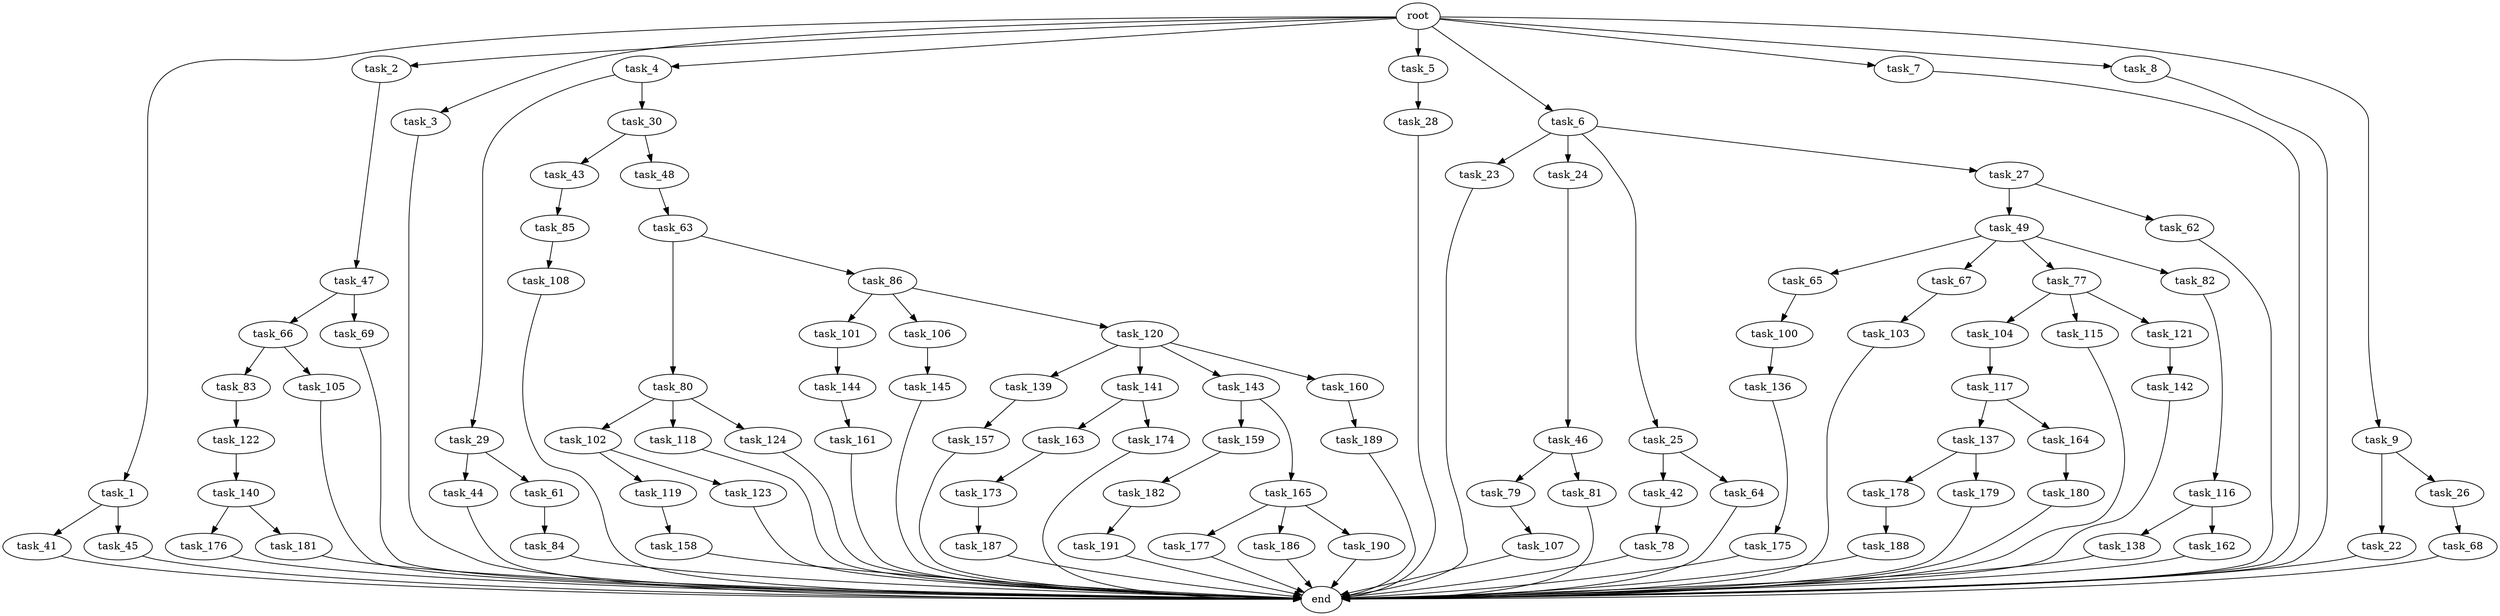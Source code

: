 digraph G {
  root [size="0.000000"];
  task_1 [size="102.400000"];
  task_2 [size="102.400000"];
  task_3 [size="102.400000"];
  task_4 [size="102.400000"];
  task_5 [size="102.400000"];
  task_6 [size="102.400000"];
  task_7 [size="102.400000"];
  task_8 [size="102.400000"];
  task_9 [size="102.400000"];
  task_22 [size="85899345920.000000"];
  task_23 [size="30923764531.200001"];
  task_24 [size="30923764531.200001"];
  task_25 [size="30923764531.200001"];
  task_26 [size="85899345920.000000"];
  task_27 [size="30923764531.200001"];
  task_28 [size="54975581388.800003"];
  task_29 [size="21474836480.000000"];
  task_30 [size="21474836480.000000"];
  task_41 [size="30923764531.200001"];
  task_42 [size="54975581388.800003"];
  task_43 [size="85899345920.000000"];
  task_44 [size="69578470195.199997"];
  task_45 [size="30923764531.200001"];
  task_46 [size="3435973836.800000"];
  task_47 [size="7730941132.800000"];
  task_48 [size="85899345920.000000"];
  task_49 [size="13743895347.200001"];
  task_61 [size="69578470195.199997"];
  task_62 [size="13743895347.200001"];
  task_63 [size="30923764531.200001"];
  task_64 [size="54975581388.800003"];
  task_65 [size="30923764531.200001"];
  task_66 [size="3435973836.800000"];
  task_67 [size="30923764531.200001"];
  task_68 [size="30923764531.200001"];
  task_69 [size="3435973836.800000"];
  task_77 [size="30923764531.200001"];
  task_78 [size="13743895347.200001"];
  task_79 [size="54975581388.800003"];
  task_80 [size="42090679500.800003"];
  task_81 [size="54975581388.800003"];
  task_82 [size="30923764531.200001"];
  task_83 [size="7730941132.800000"];
  task_84 [size="30923764531.200001"];
  task_85 [size="3435973836.800000"];
  task_86 [size="42090679500.800003"];
  task_100 [size="21474836480.000000"];
  task_101 [size="30923764531.200001"];
  task_102 [size="30923764531.200001"];
  task_103 [size="69578470195.199997"];
  task_104 [size="42090679500.800003"];
  task_105 [size="7730941132.800000"];
  task_106 [size="30923764531.200001"];
  task_107 [size="54975581388.800003"];
  task_108 [size="42090679500.800003"];
  task_115 [size="42090679500.800003"];
  task_116 [size="13743895347.200001"];
  task_117 [size="30923764531.200001"];
  task_118 [size="30923764531.200001"];
  task_119 [size="7730941132.800000"];
  task_120 [size="30923764531.200001"];
  task_121 [size="42090679500.800003"];
  task_122 [size="13743895347.200001"];
  task_123 [size="7730941132.800000"];
  task_124 [size="30923764531.200001"];
  task_136 [size="69578470195.199997"];
  task_137 [size="30923764531.200001"];
  task_138 [size="42090679500.800003"];
  task_139 [size="42090679500.800003"];
  task_140 [size="7730941132.800000"];
  task_141 [size="42090679500.800003"];
  task_142 [size="21474836480.000000"];
  task_143 [size="42090679500.800003"];
  task_144 [size="3435973836.800000"];
  task_145 [size="3435973836.800000"];
  task_157 [size="85899345920.000000"];
  task_158 [size="21474836480.000000"];
  task_159 [size="13743895347.200001"];
  task_160 [size="42090679500.800003"];
  task_161 [size="13743895347.200001"];
  task_162 [size="42090679500.800003"];
  task_163 [size="69578470195.199997"];
  task_164 [size="30923764531.200001"];
  task_165 [size="13743895347.200001"];
  task_173 [size="54975581388.800003"];
  task_174 [size="69578470195.199997"];
  task_175 [size="21474836480.000000"];
  task_176 [size="30923764531.200001"];
  task_177 [size="42090679500.800003"];
  task_178 [size="85899345920.000000"];
  task_179 [size="85899345920.000000"];
  task_180 [size="69578470195.199997"];
  task_181 [size="30923764531.200001"];
  task_182 [size="54975581388.800003"];
  task_186 [size="42090679500.800003"];
  task_187 [size="7730941132.800000"];
  task_188 [size="3435973836.800000"];
  task_189 [size="30923764531.200001"];
  task_190 [size="42090679500.800003"];
  task_191 [size="3435973836.800000"];
  end [size="0.000000"];

  root -> task_1 [size="1.000000"];
  root -> task_2 [size="1.000000"];
  root -> task_3 [size="1.000000"];
  root -> task_4 [size="1.000000"];
  root -> task_5 [size="1.000000"];
  root -> task_6 [size="1.000000"];
  root -> task_7 [size="1.000000"];
  root -> task_8 [size="1.000000"];
  root -> task_9 [size="1.000000"];
  task_1 -> task_41 [size="301989888.000000"];
  task_1 -> task_45 [size="301989888.000000"];
  task_2 -> task_47 [size="75497472.000000"];
  task_3 -> end [size="1.000000"];
  task_4 -> task_29 [size="209715200.000000"];
  task_4 -> task_30 [size="209715200.000000"];
  task_5 -> task_28 [size="536870912.000000"];
  task_6 -> task_23 [size="301989888.000000"];
  task_6 -> task_24 [size="301989888.000000"];
  task_6 -> task_25 [size="301989888.000000"];
  task_6 -> task_27 [size="301989888.000000"];
  task_7 -> end [size="1.000000"];
  task_8 -> end [size="1.000000"];
  task_9 -> task_22 [size="838860800.000000"];
  task_9 -> task_26 [size="838860800.000000"];
  task_22 -> end [size="1.000000"];
  task_23 -> end [size="1.000000"];
  task_24 -> task_46 [size="33554432.000000"];
  task_25 -> task_42 [size="536870912.000000"];
  task_25 -> task_64 [size="536870912.000000"];
  task_26 -> task_68 [size="301989888.000000"];
  task_27 -> task_49 [size="134217728.000000"];
  task_27 -> task_62 [size="134217728.000000"];
  task_28 -> end [size="1.000000"];
  task_29 -> task_44 [size="679477248.000000"];
  task_29 -> task_61 [size="679477248.000000"];
  task_30 -> task_43 [size="838860800.000000"];
  task_30 -> task_48 [size="838860800.000000"];
  task_41 -> end [size="1.000000"];
  task_42 -> task_78 [size="134217728.000000"];
  task_43 -> task_85 [size="33554432.000000"];
  task_44 -> end [size="1.000000"];
  task_45 -> end [size="1.000000"];
  task_46 -> task_79 [size="536870912.000000"];
  task_46 -> task_81 [size="536870912.000000"];
  task_47 -> task_66 [size="33554432.000000"];
  task_47 -> task_69 [size="33554432.000000"];
  task_48 -> task_63 [size="301989888.000000"];
  task_49 -> task_65 [size="301989888.000000"];
  task_49 -> task_67 [size="301989888.000000"];
  task_49 -> task_77 [size="301989888.000000"];
  task_49 -> task_82 [size="301989888.000000"];
  task_61 -> task_84 [size="301989888.000000"];
  task_62 -> end [size="1.000000"];
  task_63 -> task_80 [size="411041792.000000"];
  task_63 -> task_86 [size="411041792.000000"];
  task_64 -> end [size="1.000000"];
  task_65 -> task_100 [size="209715200.000000"];
  task_66 -> task_83 [size="75497472.000000"];
  task_66 -> task_105 [size="75497472.000000"];
  task_67 -> task_103 [size="679477248.000000"];
  task_68 -> end [size="1.000000"];
  task_69 -> end [size="1.000000"];
  task_77 -> task_104 [size="411041792.000000"];
  task_77 -> task_115 [size="411041792.000000"];
  task_77 -> task_121 [size="411041792.000000"];
  task_78 -> end [size="1.000000"];
  task_79 -> task_107 [size="536870912.000000"];
  task_80 -> task_102 [size="301989888.000000"];
  task_80 -> task_118 [size="301989888.000000"];
  task_80 -> task_124 [size="301989888.000000"];
  task_81 -> end [size="1.000000"];
  task_82 -> task_116 [size="134217728.000000"];
  task_83 -> task_122 [size="134217728.000000"];
  task_84 -> end [size="1.000000"];
  task_85 -> task_108 [size="411041792.000000"];
  task_86 -> task_101 [size="301989888.000000"];
  task_86 -> task_106 [size="301989888.000000"];
  task_86 -> task_120 [size="301989888.000000"];
  task_100 -> task_136 [size="679477248.000000"];
  task_101 -> task_144 [size="33554432.000000"];
  task_102 -> task_119 [size="75497472.000000"];
  task_102 -> task_123 [size="75497472.000000"];
  task_103 -> end [size="1.000000"];
  task_104 -> task_117 [size="301989888.000000"];
  task_105 -> end [size="1.000000"];
  task_106 -> task_145 [size="33554432.000000"];
  task_107 -> end [size="1.000000"];
  task_108 -> end [size="1.000000"];
  task_115 -> end [size="1.000000"];
  task_116 -> task_138 [size="411041792.000000"];
  task_116 -> task_162 [size="411041792.000000"];
  task_117 -> task_137 [size="301989888.000000"];
  task_117 -> task_164 [size="301989888.000000"];
  task_118 -> end [size="1.000000"];
  task_119 -> task_158 [size="209715200.000000"];
  task_120 -> task_139 [size="411041792.000000"];
  task_120 -> task_141 [size="411041792.000000"];
  task_120 -> task_143 [size="411041792.000000"];
  task_120 -> task_160 [size="411041792.000000"];
  task_121 -> task_142 [size="209715200.000000"];
  task_122 -> task_140 [size="75497472.000000"];
  task_123 -> end [size="1.000000"];
  task_124 -> end [size="1.000000"];
  task_136 -> task_175 [size="209715200.000000"];
  task_137 -> task_178 [size="838860800.000000"];
  task_137 -> task_179 [size="838860800.000000"];
  task_138 -> end [size="1.000000"];
  task_139 -> task_157 [size="838860800.000000"];
  task_140 -> task_176 [size="301989888.000000"];
  task_140 -> task_181 [size="301989888.000000"];
  task_141 -> task_163 [size="679477248.000000"];
  task_141 -> task_174 [size="679477248.000000"];
  task_142 -> end [size="1.000000"];
  task_143 -> task_159 [size="134217728.000000"];
  task_143 -> task_165 [size="134217728.000000"];
  task_144 -> task_161 [size="134217728.000000"];
  task_145 -> end [size="1.000000"];
  task_157 -> end [size="1.000000"];
  task_158 -> end [size="1.000000"];
  task_159 -> task_182 [size="536870912.000000"];
  task_160 -> task_189 [size="301989888.000000"];
  task_161 -> end [size="1.000000"];
  task_162 -> end [size="1.000000"];
  task_163 -> task_173 [size="536870912.000000"];
  task_164 -> task_180 [size="679477248.000000"];
  task_165 -> task_177 [size="411041792.000000"];
  task_165 -> task_186 [size="411041792.000000"];
  task_165 -> task_190 [size="411041792.000000"];
  task_173 -> task_187 [size="75497472.000000"];
  task_174 -> end [size="1.000000"];
  task_175 -> end [size="1.000000"];
  task_176 -> end [size="1.000000"];
  task_177 -> end [size="1.000000"];
  task_178 -> task_188 [size="33554432.000000"];
  task_179 -> end [size="1.000000"];
  task_180 -> end [size="1.000000"];
  task_181 -> end [size="1.000000"];
  task_182 -> task_191 [size="33554432.000000"];
  task_186 -> end [size="1.000000"];
  task_187 -> end [size="1.000000"];
  task_188 -> end [size="1.000000"];
  task_189 -> end [size="1.000000"];
  task_190 -> end [size="1.000000"];
  task_191 -> end [size="1.000000"];
}
